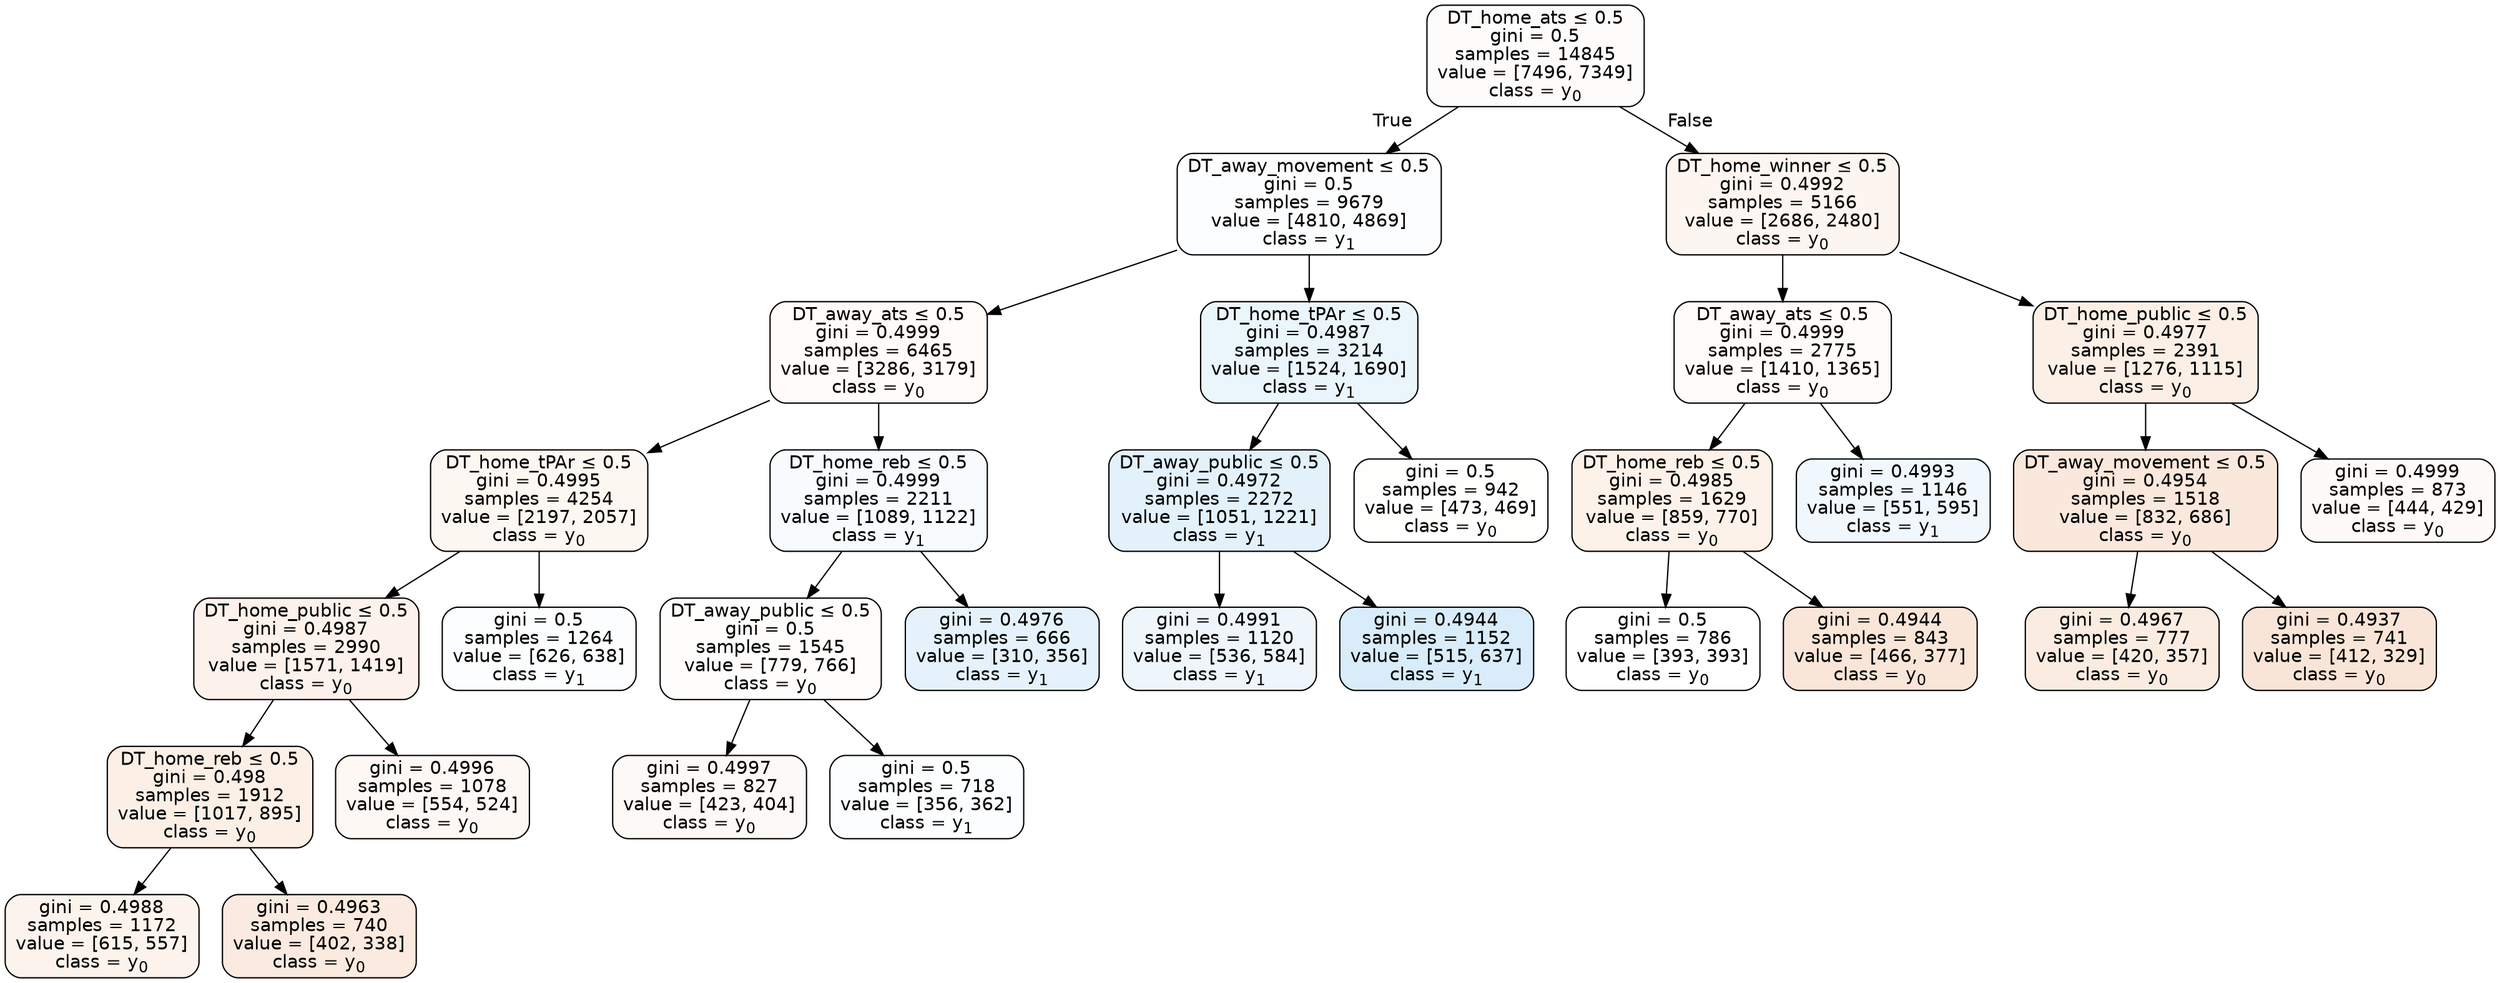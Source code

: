 digraph Tree {
node [shape=box, style="filled, rounded", color="black", fontname=helvetica] ;
edge [fontname=helvetica] ;
0 [label=<DT_home_ats &le; 0.5<br/>gini = 0.5<br/>samples = 14845<br/>value = [7496, 7349]<br/>class = y<SUB>0</SUB>>, fillcolor="#e5813905"] ;
1 [label=<DT_away_movement &le; 0.5<br/>gini = 0.5<br/>samples = 9679<br/>value = [4810, 4869]<br/>class = y<SUB>1</SUB>>, fillcolor="#399de503"] ;
0 -> 1 [labeldistance=2.5, labelangle=45, headlabel="True"] ;
2 [label=<DT_away_ats &le; 0.5<br/>gini = 0.4999<br/>samples = 6465<br/>value = [3286, 3179]<br/>class = y<SUB>0</SUB>>, fillcolor="#e5813908"] ;
1 -> 2 ;
3 [label=<DT_home_tPAr &le; 0.5<br/>gini = 0.4995<br/>samples = 4254<br/>value = [2197, 2057]<br/>class = y<SUB>0</SUB>>, fillcolor="#e5813910"] ;
2 -> 3 ;
4 [label=<DT_home_public &le; 0.5<br/>gini = 0.4987<br/>samples = 2990<br/>value = [1571, 1419]<br/>class = y<SUB>0</SUB>>, fillcolor="#e5813919"] ;
3 -> 4 ;
5 [label=<DT_home_reb &le; 0.5<br/>gini = 0.498<br/>samples = 1912<br/>value = [1017, 895]<br/>class = y<SUB>0</SUB>>, fillcolor="#e581391f"] ;
4 -> 5 ;
6 [label=<gini = 0.4988<br/>samples = 1172<br/>value = [615, 557]<br/>class = y<SUB>0</SUB>>, fillcolor="#e5813918"] ;
5 -> 6 ;
7 [label=<gini = 0.4963<br/>samples = 740<br/>value = [402, 338]<br/>class = y<SUB>0</SUB>>, fillcolor="#e5813929"] ;
5 -> 7 ;
8 [label=<gini = 0.4996<br/>samples = 1078<br/>value = [554, 524]<br/>class = y<SUB>0</SUB>>, fillcolor="#e581390e"] ;
4 -> 8 ;
9 [label=<gini = 0.5<br/>samples = 1264<br/>value = [626, 638]<br/>class = y<SUB>1</SUB>>, fillcolor="#399de505"] ;
3 -> 9 ;
10 [label=<DT_home_reb &le; 0.5<br/>gini = 0.4999<br/>samples = 2211<br/>value = [1089, 1122]<br/>class = y<SUB>1</SUB>>, fillcolor="#399de508"] ;
2 -> 10 ;
11 [label=<DT_away_public &le; 0.5<br/>gini = 0.5<br/>samples = 1545<br/>value = [779, 766]<br/>class = y<SUB>0</SUB>>, fillcolor="#e5813904"] ;
10 -> 11 ;
12 [label=<gini = 0.4997<br/>samples = 827<br/>value = [423, 404]<br/>class = y<SUB>0</SUB>>, fillcolor="#e581390b"] ;
11 -> 12 ;
13 [label=<gini = 0.5<br/>samples = 718<br/>value = [356, 362]<br/>class = y<SUB>1</SUB>>, fillcolor="#399de504"] ;
11 -> 13 ;
14 [label=<gini = 0.4976<br/>samples = 666<br/>value = [310, 356]<br/>class = y<SUB>1</SUB>>, fillcolor="#399de521"] ;
10 -> 14 ;
15 [label=<DT_home_tPAr &le; 0.5<br/>gini = 0.4987<br/>samples = 3214<br/>value = [1524, 1690]<br/>class = y<SUB>1</SUB>>, fillcolor="#399de519"] ;
1 -> 15 ;
16 [label=<DT_away_public &le; 0.5<br/>gini = 0.4972<br/>samples = 2272<br/>value = [1051, 1221]<br/>class = y<SUB>1</SUB>>, fillcolor="#399de524"] ;
15 -> 16 ;
17 [label=<gini = 0.4991<br/>samples = 1120<br/>value = [536, 584]<br/>class = y<SUB>1</SUB>>, fillcolor="#399de515"] ;
16 -> 17 ;
18 [label=<gini = 0.4944<br/>samples = 1152<br/>value = [515, 637]<br/>class = y<SUB>1</SUB>>, fillcolor="#399de531"] ;
16 -> 18 ;
19 [label=<gini = 0.5<br/>samples = 942<br/>value = [473, 469]<br/>class = y<SUB>0</SUB>>, fillcolor="#e5813902"] ;
15 -> 19 ;
20 [label=<DT_home_winner &le; 0.5<br/>gini = 0.4992<br/>samples = 5166<br/>value = [2686, 2480]<br/>class = y<SUB>0</SUB>>, fillcolor="#e5813914"] ;
0 -> 20 [labeldistance=2.5, labelangle=-45, headlabel="False"] ;
21 [label=<DT_away_ats &le; 0.5<br/>gini = 0.4999<br/>samples = 2775<br/>value = [1410, 1365]<br/>class = y<SUB>0</SUB>>, fillcolor="#e5813908"] ;
20 -> 21 ;
22 [label=<DT_home_reb &le; 0.5<br/>gini = 0.4985<br/>samples = 1629<br/>value = [859, 770]<br/>class = y<SUB>0</SUB>>, fillcolor="#e581391a"] ;
21 -> 22 ;
23 [label=<gini = 0.5<br/>samples = 786<br/>value = [393, 393]<br/>class = y<SUB>0</SUB>>, fillcolor="#e5813900"] ;
22 -> 23 ;
24 [label=<gini = 0.4944<br/>samples = 843<br/>value = [466, 377]<br/>class = y<SUB>0</SUB>>, fillcolor="#e5813931"] ;
22 -> 24 ;
25 [label=<gini = 0.4993<br/>samples = 1146<br/>value = [551, 595]<br/>class = y<SUB>1</SUB>>, fillcolor="#399de513"] ;
21 -> 25 ;
26 [label=<DT_home_public &le; 0.5<br/>gini = 0.4977<br/>samples = 2391<br/>value = [1276, 1115]<br/>class = y<SUB>0</SUB>>, fillcolor="#e5813920"] ;
20 -> 26 ;
27 [label=<DT_away_movement &le; 0.5<br/>gini = 0.4954<br/>samples = 1518<br/>value = [832, 686]<br/>class = y<SUB>0</SUB>>, fillcolor="#e581392d"] ;
26 -> 27 ;
28 [label=<gini = 0.4967<br/>samples = 777<br/>value = [420, 357]<br/>class = y<SUB>0</SUB>>, fillcolor="#e5813926"] ;
27 -> 28 ;
29 [label=<gini = 0.4937<br/>samples = 741<br/>value = [412, 329]<br/>class = y<SUB>0</SUB>>, fillcolor="#e5813933"] ;
27 -> 29 ;
30 [label=<gini = 0.4999<br/>samples = 873<br/>value = [444, 429]<br/>class = y<SUB>0</SUB>>, fillcolor="#e5813909"] ;
26 -> 30 ;
}